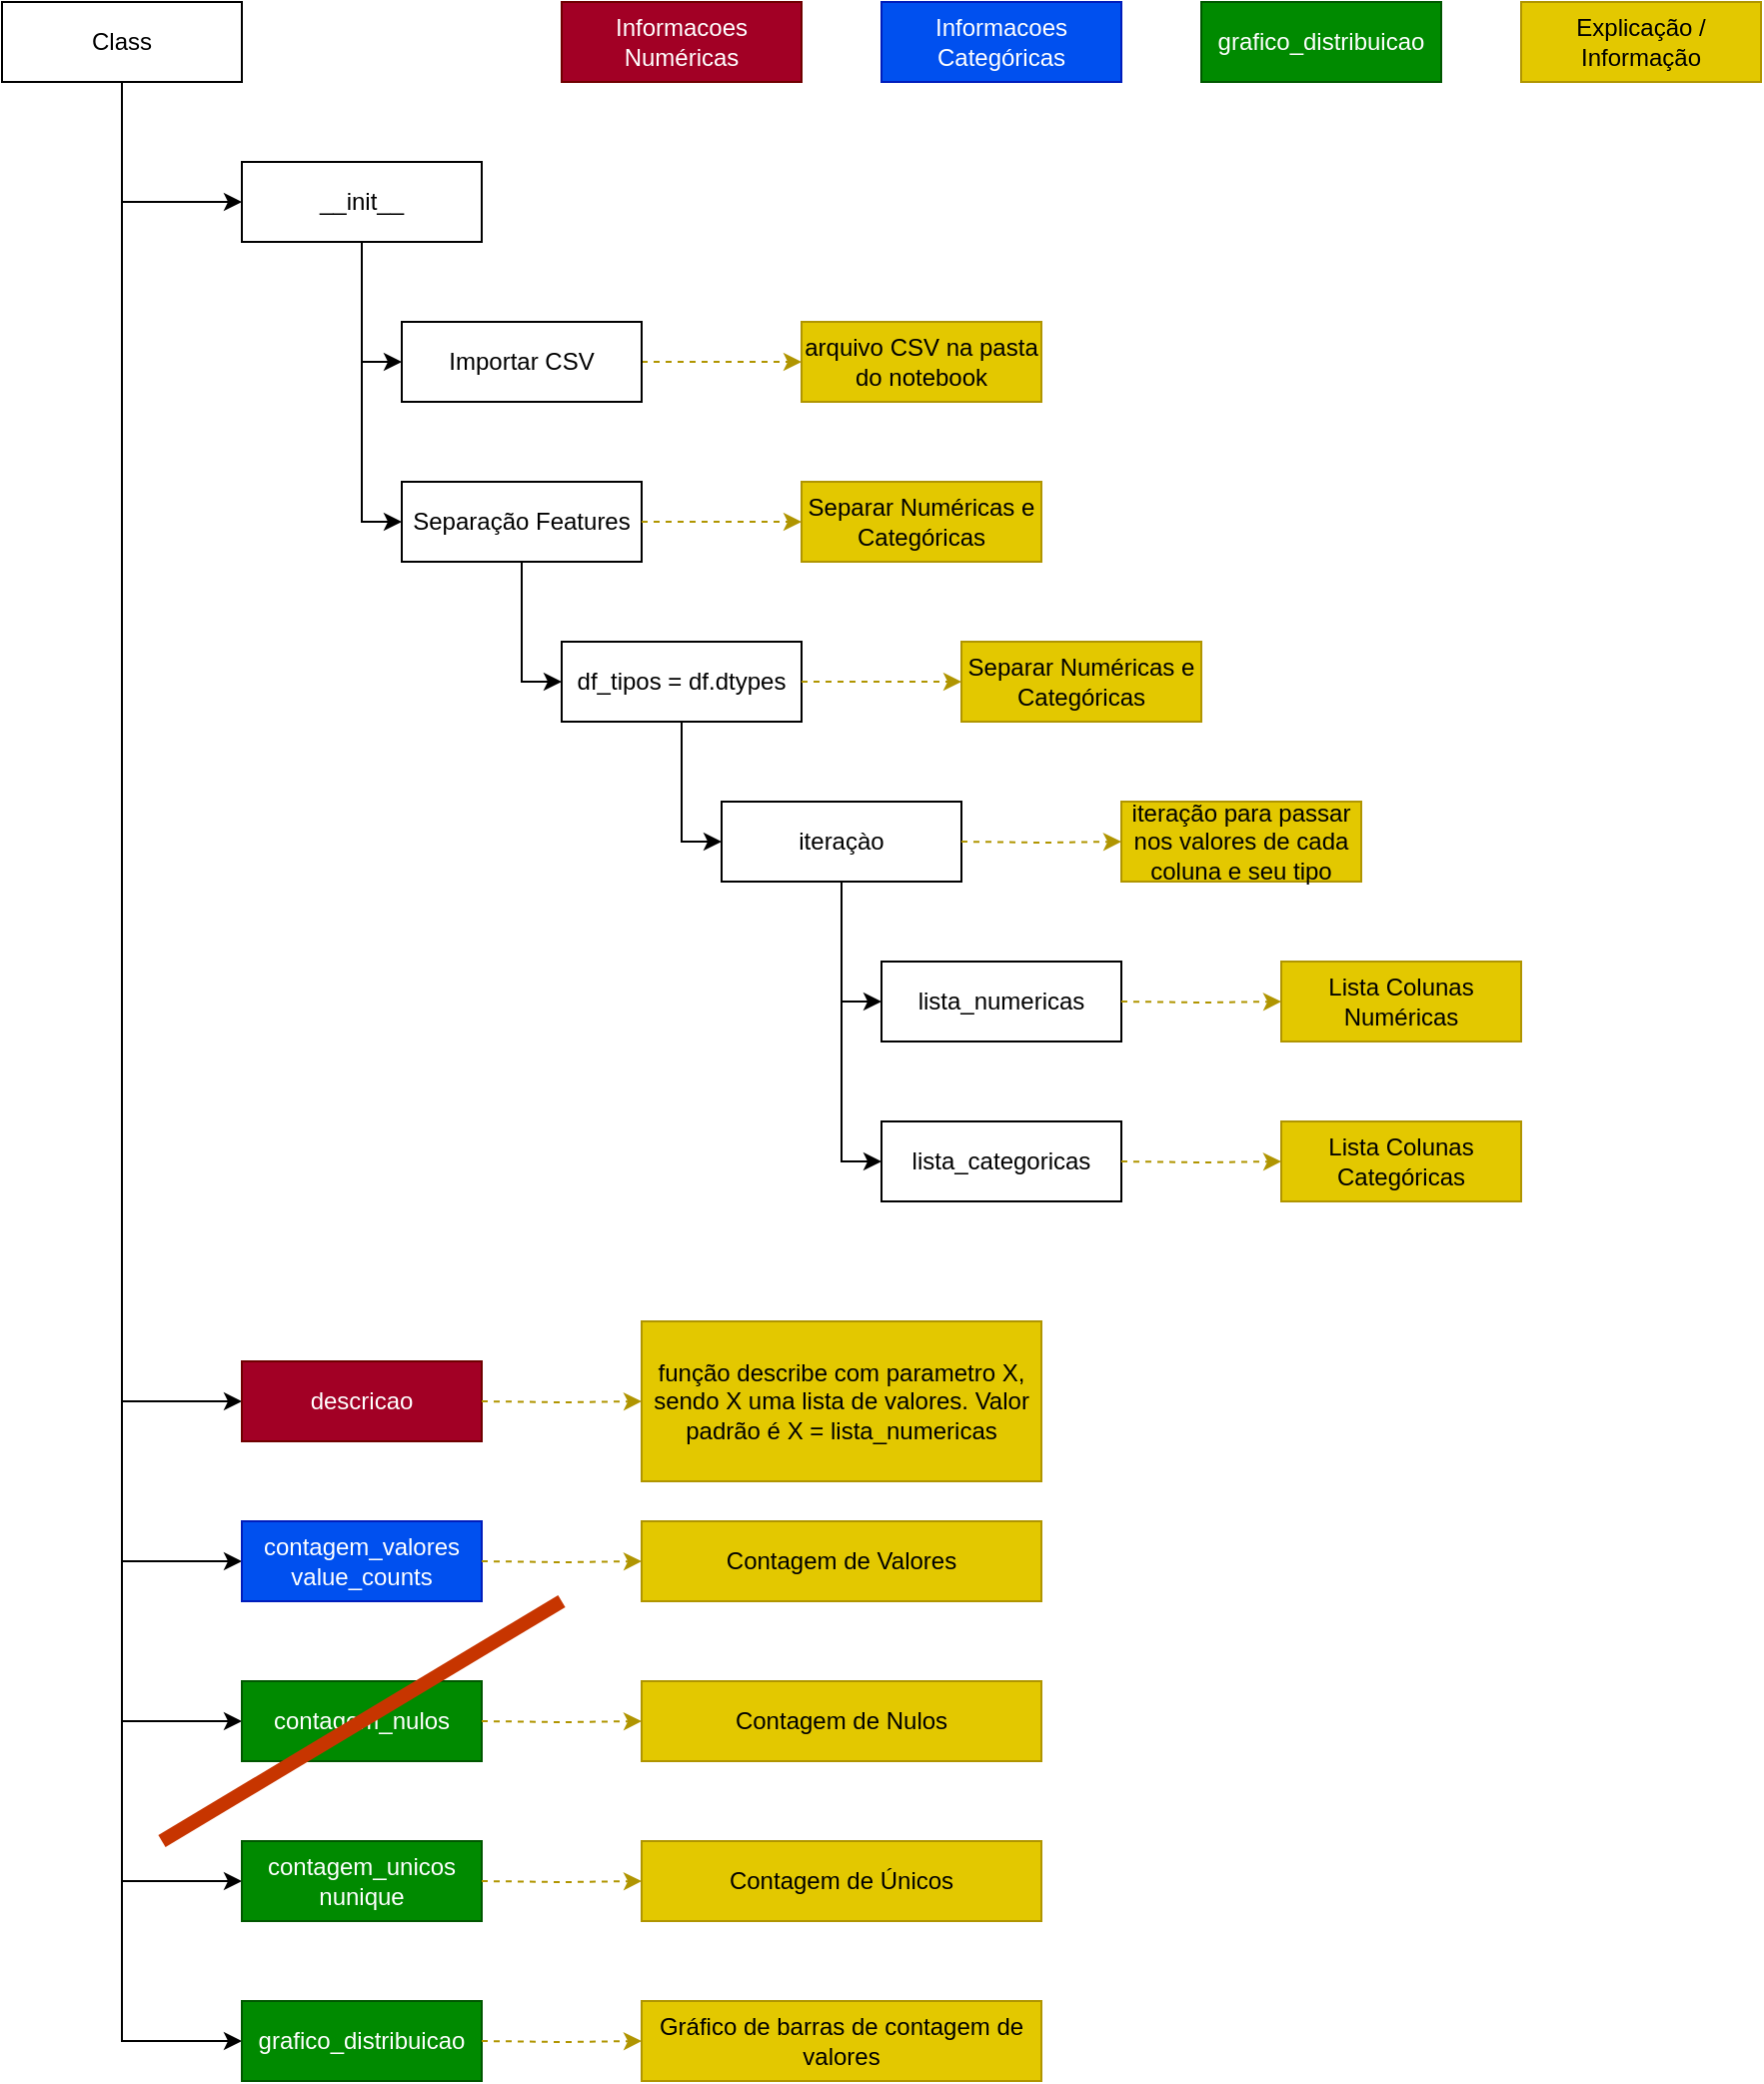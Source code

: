 <mxfile version="24.7.8">
  <diagram name="Page-1" id="e8NcMfRpyRCysMWZdbiD">
    <mxGraphModel dx="1420" dy="822" grid="1" gridSize="10" guides="1" tooltips="1" connect="1" arrows="1" fold="1" page="1" pageScale="1" pageWidth="827" pageHeight="1169" math="0" shadow="0">
      <root>
        <mxCell id="0" />
        <mxCell id="1" parent="0" />
        <mxCell id="_vq3Z08XX0XBP9HJLTH1-20" style="edgeStyle=orthogonalEdgeStyle;rounded=0;orthogonalLoop=1;jettySize=auto;html=1;entryX=0;entryY=0.5;entryDx=0;entryDy=0;exitX=0.5;exitY=1;exitDx=0;exitDy=0;" parent="1" source="TaPZH9mNPw8vO54X3EI6-1" target="_vq3Z08XX0XBP9HJLTH1-40" edge="1">
          <mxGeometry relative="1" as="geometry">
            <mxPoint x="50" y="280" as="sourcePoint" />
            <mxPoint x="160" y="1220" as="targetPoint" />
          </mxGeometry>
        </mxCell>
        <mxCell id="_vq3Z08XX0XBP9HJLTH1-30" style="edgeStyle=orthogonalEdgeStyle;rounded=0;orthogonalLoop=1;jettySize=auto;html=1;entryX=0;entryY=0.5;entryDx=0;entryDy=0;exitX=0.5;exitY=1;exitDx=0;exitDy=0;" parent="1" source="TaPZH9mNPw8vO54X3EI6-1" target="_vq3Z08XX0XBP9HJLTH1-27" edge="1">
          <mxGeometry relative="1" as="geometry">
            <mxPoint x="70" y="240" as="sourcePoint" />
          </mxGeometry>
        </mxCell>
        <mxCell id="MgwHLTYjM0skeYlXq_RX-5" style="edgeStyle=orthogonalEdgeStyle;rounded=0;orthogonalLoop=1;jettySize=auto;html=1;entryX=0;entryY=0.5;entryDx=0;entryDy=0;exitX=0.5;exitY=1;exitDx=0;exitDy=0;" parent="1" source="TaPZH9mNPw8vO54X3EI6-1" target="_vq3Z08XX0XBP9HJLTH1-21" edge="1">
          <mxGeometry relative="1" as="geometry">
            <mxPoint x="140" y="200" as="sourcePoint" />
          </mxGeometry>
        </mxCell>
        <mxCell id="MgwHLTYjM0skeYlXq_RX-7" style="edgeStyle=orthogonalEdgeStyle;rounded=0;orthogonalLoop=1;jettySize=auto;html=1;entryX=0;entryY=0.5;entryDx=0;entryDy=0;exitX=0.5;exitY=1;exitDx=0;exitDy=0;" parent="1" source="TaPZH9mNPw8vO54X3EI6-1" target="_vq3Z08XX0XBP9HJLTH1-43" edge="1">
          <mxGeometry relative="1" as="geometry">
            <mxPoint x="40" y="180" as="sourcePoint" />
          </mxGeometry>
        </mxCell>
        <mxCell id="MgwHLTYjM0skeYlXq_RX-8" style="edgeStyle=orthogonalEdgeStyle;rounded=0;orthogonalLoop=1;jettySize=auto;html=1;entryX=0;entryY=0.5;entryDx=0;entryDy=0;exitX=0.5;exitY=1;exitDx=0;exitDy=0;" parent="1" source="TaPZH9mNPw8vO54X3EI6-1" target="MgwHLTYjM0skeYlXq_RX-2" edge="1">
          <mxGeometry relative="1" as="geometry">
            <mxPoint x="50" y="130" as="sourcePoint" />
          </mxGeometry>
        </mxCell>
        <mxCell id="MgwHLTYjM0skeYlXq_RX-9" style="edgeStyle=orthogonalEdgeStyle;rounded=0;orthogonalLoop=1;jettySize=auto;html=1;entryX=0;entryY=0.5;entryDx=0;entryDy=0;exitX=0.5;exitY=1;exitDx=0;exitDy=0;" parent="1" source="TaPZH9mNPw8vO54X3EI6-1" target="_vq3Z08XX0XBP9HJLTH1-35" edge="1">
          <mxGeometry relative="1" as="geometry" />
        </mxCell>
        <mxCell id="TaPZH9mNPw8vO54X3EI6-1" value="Class" style="rounded=0;whiteSpace=wrap;html=1;" parent="1" vertex="1">
          <mxGeometry x="40" y="40" width="120" height="40" as="geometry" />
        </mxCell>
        <mxCell id="TaPZH9mNPw8vO54X3EI6-5" value="" style="edgeStyle=orthogonalEdgeStyle;rounded=0;orthogonalLoop=1;jettySize=auto;html=1;dashed=1;fillColor=#e3c800;strokeColor=#B09500;exitX=1;exitY=0.5;exitDx=0;exitDy=0;" parent="1" source="TaPZH9mNPw8vO54X3EI6-2" target="TaPZH9mNPw8vO54X3EI6-4" edge="1">
          <mxGeometry relative="1" as="geometry">
            <mxPoint x="410" y="160" as="sourcePoint" />
          </mxGeometry>
        </mxCell>
        <mxCell id="TaPZH9mNPw8vO54X3EI6-2" value="Importar CSV" style="rounded=0;whiteSpace=wrap;html=1;" parent="1" vertex="1">
          <mxGeometry x="240" y="200" width="120" height="40" as="geometry" />
        </mxCell>
        <mxCell id="TaPZH9mNPw8vO54X3EI6-4" value="arquivo CSV na pasta do notebook" style="rounded=0;whiteSpace=wrap;html=1;fillColor=#e3c800;fontColor=#000000;strokeColor=#B09500;" parent="1" vertex="1">
          <mxGeometry x="440" y="200" width="120" height="40" as="geometry" />
        </mxCell>
        <mxCell id="TaPZH9mNPw8vO54X3EI6-15" style="edgeStyle=orthogonalEdgeStyle;rounded=0;orthogonalLoop=1;jettySize=auto;html=1;entryX=0;entryY=0.5;entryDx=0;entryDy=0;" parent="1" source="TaPZH9mNPw8vO54X3EI6-6" target="TaPZH9mNPw8vO54X3EI6-14" edge="1">
          <mxGeometry relative="1" as="geometry" />
        </mxCell>
        <mxCell id="TaPZH9mNPw8vO54X3EI6-6" value="Separação Features" style="rounded=0;whiteSpace=wrap;html=1;" parent="1" vertex="1">
          <mxGeometry x="240" y="280" width="120" height="40" as="geometry" />
        </mxCell>
        <mxCell id="TaPZH9mNPw8vO54X3EI6-8" value="Separar Numéricas e Categóricas" style="rounded=0;whiteSpace=wrap;html=1;fillColor=#e3c800;fontColor=#000000;strokeColor=#B09500;" parent="1" vertex="1">
          <mxGeometry x="440" y="280" width="120" height="40" as="geometry" />
        </mxCell>
        <mxCell id="TaPZH9mNPw8vO54X3EI6-9" value="" style="edgeStyle=orthogonalEdgeStyle;rounded=0;orthogonalLoop=1;jettySize=auto;html=1;dashed=1;fillColor=#e3c800;strokeColor=#B09500;exitX=1;exitY=0.5;exitDx=0;exitDy=0;entryX=0;entryY=0.5;entryDx=0;entryDy=0;" parent="1" source="TaPZH9mNPw8vO54X3EI6-6" target="TaPZH9mNPw8vO54X3EI6-8" edge="1">
          <mxGeometry relative="1" as="geometry">
            <mxPoint x="330" y="230" as="sourcePoint" />
            <mxPoint x="490" y="370" as="targetPoint" />
          </mxGeometry>
        </mxCell>
        <mxCell id="_vq3Z08XX0XBP9HJLTH1-6" style="edgeStyle=orthogonalEdgeStyle;rounded=0;orthogonalLoop=1;jettySize=auto;html=1;entryX=0;entryY=0.5;entryDx=0;entryDy=0;" parent="1" source="TaPZH9mNPw8vO54X3EI6-14" target="_vq3Z08XX0XBP9HJLTH1-5" edge="1">
          <mxGeometry relative="1" as="geometry" />
        </mxCell>
        <mxCell id="TaPZH9mNPw8vO54X3EI6-14" value="df_tipos = df.dtypes" style="rounded=0;whiteSpace=wrap;html=1;" parent="1" vertex="1">
          <mxGeometry x="320" y="360" width="120" height="40" as="geometry" />
        </mxCell>
        <mxCell id="TaPZH9mNPw8vO54X3EI6-16" value="Separar Numéricas e Categóricas" style="rounded=0;whiteSpace=wrap;html=1;fillColor=#e3c800;fontColor=#000000;strokeColor=#B09500;" parent="1" vertex="1">
          <mxGeometry x="520" y="360" width="120" height="40" as="geometry" />
        </mxCell>
        <mxCell id="TaPZH9mNPw8vO54X3EI6-17" value="" style="edgeStyle=orthogonalEdgeStyle;rounded=0;orthogonalLoop=1;jettySize=auto;html=1;dashed=1;fillColor=#e3c800;strokeColor=#B09500;entryX=0;entryY=0.5;entryDx=0;entryDy=0;exitX=1;exitY=0.5;exitDx=0;exitDy=0;" parent="1" source="TaPZH9mNPw8vO54X3EI6-14" target="TaPZH9mNPw8vO54X3EI6-16" edge="1">
          <mxGeometry relative="1" as="geometry">
            <mxPoint x="480" y="420" as="sourcePoint" />
            <mxPoint x="570" y="450" as="targetPoint" />
          </mxGeometry>
        </mxCell>
        <mxCell id="_vq3Z08XX0XBP9HJLTH1-1" value="lista_numericas" style="rounded=0;whiteSpace=wrap;html=1;" parent="1" vertex="1">
          <mxGeometry x="480" y="520" width="120" height="40" as="geometry" />
        </mxCell>
        <mxCell id="_vq3Z08XX0XBP9HJLTH1-2" value="lista_categoricas" style="rounded=0;whiteSpace=wrap;html=1;" parent="1" vertex="1">
          <mxGeometry x="480" y="600" width="120" height="40" as="geometry" />
        </mxCell>
        <mxCell id="_vq3Z08XX0XBP9HJLTH1-7" style="edgeStyle=orthogonalEdgeStyle;rounded=0;orthogonalLoop=1;jettySize=auto;html=1;entryX=0;entryY=0.5;entryDx=0;entryDy=0;" parent="1" source="_vq3Z08XX0XBP9HJLTH1-5" target="_vq3Z08XX0XBP9HJLTH1-1" edge="1">
          <mxGeometry relative="1" as="geometry" />
        </mxCell>
        <mxCell id="_vq3Z08XX0XBP9HJLTH1-8" style="edgeStyle=orthogonalEdgeStyle;rounded=0;orthogonalLoop=1;jettySize=auto;html=1;entryX=0;entryY=0.5;entryDx=0;entryDy=0;" parent="1" source="_vq3Z08XX0XBP9HJLTH1-5" target="_vq3Z08XX0XBP9HJLTH1-2" edge="1">
          <mxGeometry relative="1" as="geometry" />
        </mxCell>
        <mxCell id="_vq3Z08XX0XBP9HJLTH1-5" value="iteraçào" style="rounded=0;whiteSpace=wrap;html=1;" parent="1" vertex="1">
          <mxGeometry x="400" y="440" width="120" height="40" as="geometry" />
        </mxCell>
        <mxCell id="_vq3Z08XX0XBP9HJLTH1-11" value="iteração para passar nos valores de cada coluna e seu tipo" style="rounded=0;whiteSpace=wrap;html=1;fillColor=#e3c800;fontColor=#000000;strokeColor=#B09500;" parent="1" vertex="1">
          <mxGeometry x="600" y="440" width="120" height="40" as="geometry" />
        </mxCell>
        <mxCell id="_vq3Z08XX0XBP9HJLTH1-12" value="" style="edgeStyle=orthogonalEdgeStyle;rounded=0;orthogonalLoop=1;jettySize=auto;html=1;dashed=1;fillColor=#e3c800;strokeColor=#B09500;entryX=0;entryY=0.5;entryDx=0;entryDy=0;exitX=1;exitY=0.5;exitDx=0;exitDy=0;" parent="1" target="_vq3Z08XX0XBP9HJLTH1-11" edge="1">
          <mxGeometry relative="1" as="geometry">
            <mxPoint x="520" y="460" as="sourcePoint" />
            <mxPoint x="650" y="530" as="targetPoint" />
          </mxGeometry>
        </mxCell>
        <mxCell id="_vq3Z08XX0XBP9HJLTH1-13" value="Lista Colunas Numéricas" style="rounded=0;whiteSpace=wrap;html=1;fillColor=#e3c800;fontColor=#000000;strokeColor=#B09500;" parent="1" vertex="1">
          <mxGeometry x="680" y="520" width="120" height="40" as="geometry" />
        </mxCell>
        <mxCell id="_vq3Z08XX0XBP9HJLTH1-14" value="" style="edgeStyle=orthogonalEdgeStyle;rounded=0;orthogonalLoop=1;jettySize=auto;html=1;dashed=1;fillColor=#e3c800;strokeColor=#B09500;entryX=0;entryY=0.5;entryDx=0;entryDy=0;exitX=1;exitY=0.5;exitDx=0;exitDy=0;" parent="1" target="_vq3Z08XX0XBP9HJLTH1-13" edge="1">
          <mxGeometry relative="1" as="geometry">
            <mxPoint x="600" y="540" as="sourcePoint" />
            <mxPoint x="730" y="610" as="targetPoint" />
          </mxGeometry>
        </mxCell>
        <mxCell id="_vq3Z08XX0XBP9HJLTH1-15" value="Lista Colunas Categóricas" style="rounded=0;whiteSpace=wrap;html=1;fillColor=#e3c800;fontColor=#000000;strokeColor=#B09500;" parent="1" vertex="1">
          <mxGeometry x="680" y="600" width="120" height="40" as="geometry" />
        </mxCell>
        <mxCell id="_vq3Z08XX0XBP9HJLTH1-16" value="" style="edgeStyle=orthogonalEdgeStyle;rounded=0;orthogonalLoop=1;jettySize=auto;html=1;dashed=1;fillColor=#e3c800;strokeColor=#B09500;entryX=0;entryY=0.5;entryDx=0;entryDy=0;exitX=1;exitY=0.5;exitDx=0;exitDy=0;" parent="1" target="_vq3Z08XX0XBP9HJLTH1-15" edge="1">
          <mxGeometry relative="1" as="geometry">
            <mxPoint x="600" y="620" as="sourcePoint" />
            <mxPoint x="730" y="690" as="targetPoint" />
          </mxGeometry>
        </mxCell>
        <mxCell id="_vq3Z08XX0XBP9HJLTH1-21" value="descricao" style="rounded=0;whiteSpace=wrap;html=1;fillColor=#a20025;fontColor=#ffffff;strokeColor=#6F0000;" parent="1" vertex="1">
          <mxGeometry x="160" y="720" width="120" height="40" as="geometry" />
        </mxCell>
        <mxCell id="_vq3Z08XX0XBP9HJLTH1-24" value="função describe com parametro X, sendo X uma lista de valores. Valor padrão é X = lista_numericas" style="rounded=0;whiteSpace=wrap;html=1;fillColor=#e3c800;fontColor=#000000;strokeColor=#B09500;" parent="1" vertex="1">
          <mxGeometry x="360" y="700" width="200" height="80" as="geometry" />
        </mxCell>
        <mxCell id="_vq3Z08XX0XBP9HJLTH1-25" value="" style="edgeStyle=orthogonalEdgeStyle;rounded=0;orthogonalLoop=1;jettySize=auto;html=1;dashed=1;fillColor=#e3c800;strokeColor=#B09500;entryX=0;entryY=0.5;entryDx=0;entryDy=0;exitX=1;exitY=0.5;exitDx=0;exitDy=0;" parent="1" target="_vq3Z08XX0XBP9HJLTH1-24" edge="1">
          <mxGeometry relative="1" as="geometry">
            <mxPoint x="280" y="740" as="sourcePoint" />
            <mxPoint x="410" y="810" as="targetPoint" />
          </mxGeometry>
        </mxCell>
        <mxCell id="_vq3Z08XX0XBP9HJLTH1-28" style="edgeStyle=orthogonalEdgeStyle;rounded=0;orthogonalLoop=1;jettySize=auto;html=1;entryX=0;entryY=0.5;entryDx=0;entryDy=0;" parent="1" source="_vq3Z08XX0XBP9HJLTH1-27" target="TaPZH9mNPw8vO54X3EI6-2" edge="1">
          <mxGeometry relative="1" as="geometry" />
        </mxCell>
        <mxCell id="_vq3Z08XX0XBP9HJLTH1-29" style="edgeStyle=orthogonalEdgeStyle;rounded=0;orthogonalLoop=1;jettySize=auto;html=1;entryX=0;entryY=0.5;entryDx=0;entryDy=0;" parent="1" source="_vq3Z08XX0XBP9HJLTH1-27" target="TaPZH9mNPw8vO54X3EI6-6" edge="1">
          <mxGeometry relative="1" as="geometry" />
        </mxCell>
        <mxCell id="_vq3Z08XX0XBP9HJLTH1-27" value="__init__" style="rounded=0;whiteSpace=wrap;html=1;" parent="1" vertex="1">
          <mxGeometry x="160" y="120" width="120" height="40" as="geometry" />
        </mxCell>
        <mxCell id="_vq3Z08XX0XBP9HJLTH1-32" value="Informacoes Numéricas" style="rounded=0;whiteSpace=wrap;html=1;fillColor=#a20025;fontColor=#ffffff;strokeColor=#6F0000;" parent="1" vertex="1">
          <mxGeometry x="320" y="40" width="120" height="40" as="geometry" />
        </mxCell>
        <mxCell id="_vq3Z08XX0XBP9HJLTH1-33" value="Informacoes Categóricas" style="rounded=0;whiteSpace=wrap;html=1;fillColor=#0050ef;fontColor=#ffffff;strokeColor=#001DBC;" parent="1" vertex="1">
          <mxGeometry x="480" y="40" width="120" height="40" as="geometry" />
        </mxCell>
        <mxCell id="_vq3Z08XX0XBP9HJLTH1-34" value="Explicação / Informação" style="rounded=0;whiteSpace=wrap;html=1;fillColor=#e3c800;fontColor=#000000;strokeColor=#B09500;" parent="1" vertex="1">
          <mxGeometry x="800" y="40" width="120" height="40" as="geometry" />
        </mxCell>
        <mxCell id="_vq3Z08XX0XBP9HJLTH1-35" value="contagem_nulos" style="rounded=0;whiteSpace=wrap;html=1;fillColor=#008a00;fontColor=#ffffff;strokeColor=#005700;" parent="1" vertex="1">
          <mxGeometry x="160" y="880" width="120" height="40" as="geometry" />
        </mxCell>
        <mxCell id="_vq3Z08XX0XBP9HJLTH1-37" value="" style="endArrow=none;html=1;rounded=0;strokeWidth=7;fillColor=#fa6800;strokeColor=#C73500;" parent="1" edge="1">
          <mxGeometry width="50" height="50" relative="1" as="geometry">
            <mxPoint x="120" y="960" as="sourcePoint" />
            <mxPoint x="320" y="840" as="targetPoint" />
          </mxGeometry>
        </mxCell>
        <mxCell id="_vq3Z08XX0XBP9HJLTH1-38" value="Contagem de Nulos" style="rounded=0;whiteSpace=wrap;html=1;fillColor=#e3c800;fontColor=#000000;strokeColor=#B09500;" parent="1" vertex="1">
          <mxGeometry x="360" y="880" width="200" height="40" as="geometry" />
        </mxCell>
        <mxCell id="_vq3Z08XX0XBP9HJLTH1-39" value="" style="edgeStyle=orthogonalEdgeStyle;rounded=0;orthogonalLoop=1;jettySize=auto;html=1;dashed=1;fillColor=#e3c800;strokeColor=#B09500;entryX=0;entryY=0.5;entryDx=0;entryDy=0;exitX=1;exitY=0.5;exitDx=0;exitDy=0;" parent="1" target="_vq3Z08XX0XBP9HJLTH1-38" edge="1">
          <mxGeometry relative="1" as="geometry">
            <mxPoint x="280" y="900" as="sourcePoint" />
            <mxPoint x="410" y="970" as="targetPoint" />
          </mxGeometry>
        </mxCell>
        <mxCell id="_vq3Z08XX0XBP9HJLTH1-40" value="contagem_unicos&lt;div&gt;nunique&lt;/div&gt;" style="rounded=0;whiteSpace=wrap;html=1;fillColor=#008a00;fontColor=#ffffff;strokeColor=#005700;" parent="1" vertex="1">
          <mxGeometry x="160" y="960" width="120" height="40" as="geometry" />
        </mxCell>
        <mxCell id="_vq3Z08XX0XBP9HJLTH1-41" value="Contagem de Únicos" style="rounded=0;whiteSpace=wrap;html=1;fillColor=#e3c800;fontColor=#000000;strokeColor=#B09500;" parent="1" vertex="1">
          <mxGeometry x="360" y="960" width="200" height="40" as="geometry" />
        </mxCell>
        <mxCell id="_vq3Z08XX0XBP9HJLTH1-42" value="" style="edgeStyle=orthogonalEdgeStyle;rounded=0;orthogonalLoop=1;jettySize=auto;html=1;dashed=1;fillColor=#e3c800;strokeColor=#B09500;entryX=0;entryY=0.5;entryDx=0;entryDy=0;exitX=1;exitY=0.5;exitDx=0;exitDy=0;" parent="1" target="_vq3Z08XX0XBP9HJLTH1-41" edge="1">
          <mxGeometry relative="1" as="geometry">
            <mxPoint x="280" y="980" as="sourcePoint" />
            <mxPoint x="410" y="1050" as="targetPoint" />
          </mxGeometry>
        </mxCell>
        <mxCell id="_vq3Z08XX0XBP9HJLTH1-43" value="contagem_valores&lt;div&gt;value_counts&lt;/div&gt;" style="rounded=0;whiteSpace=wrap;html=1;fillColor=#0050ef;fontColor=#ffffff;strokeColor=#001DBC;" parent="1" vertex="1">
          <mxGeometry x="160" y="800" width="120" height="40" as="geometry" />
        </mxCell>
        <mxCell id="_vq3Z08XX0XBP9HJLTH1-44" value="Contagem de Valores" style="rounded=0;whiteSpace=wrap;html=1;fillColor=#e3c800;fontColor=#000000;strokeColor=#B09500;" parent="1" vertex="1">
          <mxGeometry x="360" y="800" width="200" height="40" as="geometry" />
        </mxCell>
        <mxCell id="_vq3Z08XX0XBP9HJLTH1-45" value="" style="edgeStyle=orthogonalEdgeStyle;rounded=0;orthogonalLoop=1;jettySize=auto;html=1;dashed=1;fillColor=#e3c800;strokeColor=#B09500;entryX=0;entryY=0.5;entryDx=0;entryDy=0;exitX=1;exitY=0.5;exitDx=0;exitDy=0;" parent="1" target="_vq3Z08XX0XBP9HJLTH1-44" edge="1">
          <mxGeometry relative="1" as="geometry">
            <mxPoint x="280" y="820" as="sourcePoint" />
            <mxPoint x="410" y="890" as="targetPoint" />
          </mxGeometry>
        </mxCell>
        <mxCell id="MgwHLTYjM0skeYlXq_RX-2" value="grafico_distribuicao" style="rounded=0;whiteSpace=wrap;html=1;fillColor=#008a00;fontColor=#ffffff;strokeColor=#005700;" parent="1" vertex="1">
          <mxGeometry x="160" y="1040" width="120" height="40" as="geometry" />
        </mxCell>
        <mxCell id="mS4xfOYdUZrDkrwLqn_w-1" value="Gráfico de barras de contagem de valores" style="rounded=0;whiteSpace=wrap;html=1;fillColor=#e3c800;fontColor=#000000;strokeColor=#B09500;" vertex="1" parent="1">
          <mxGeometry x="360" y="1040" width="200" height="40" as="geometry" />
        </mxCell>
        <mxCell id="mS4xfOYdUZrDkrwLqn_w-2" value="" style="edgeStyle=orthogonalEdgeStyle;rounded=0;orthogonalLoop=1;jettySize=auto;html=1;dashed=1;fillColor=#e3c800;strokeColor=#B09500;entryX=0;entryY=0.5;entryDx=0;entryDy=0;exitX=1;exitY=0.5;exitDx=0;exitDy=0;" edge="1" parent="1" target="mS4xfOYdUZrDkrwLqn_w-1">
          <mxGeometry relative="1" as="geometry">
            <mxPoint x="280" y="1060" as="sourcePoint" />
            <mxPoint x="410" y="1130" as="targetPoint" />
          </mxGeometry>
        </mxCell>
        <mxCell id="mS4xfOYdUZrDkrwLqn_w-5" value="grafico_distribuicao" style="rounded=0;whiteSpace=wrap;html=1;fillColor=#008a00;fontColor=#ffffff;strokeColor=#005700;" vertex="1" parent="1">
          <mxGeometry x="640" y="40" width="120" height="40" as="geometry" />
        </mxCell>
      </root>
    </mxGraphModel>
  </diagram>
</mxfile>
